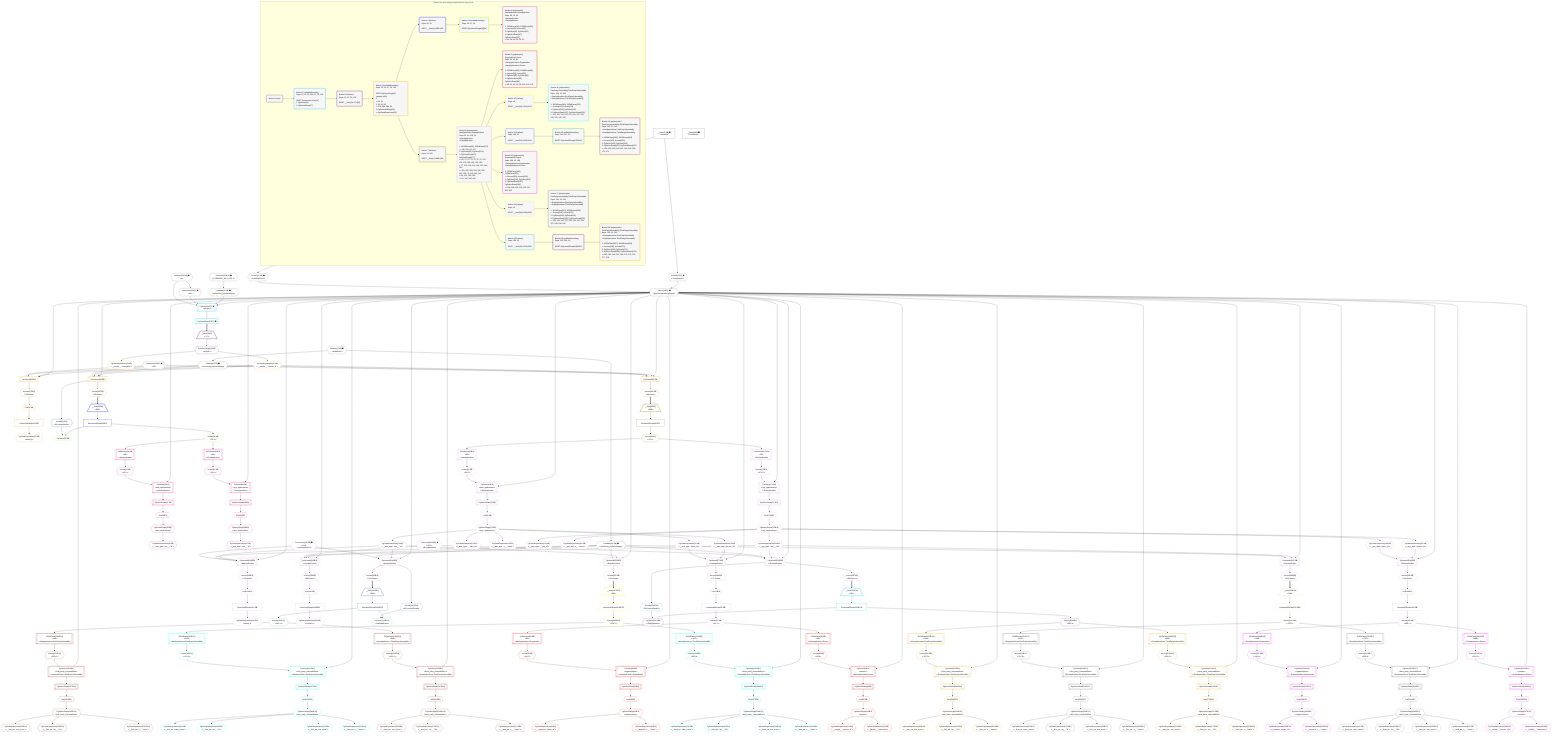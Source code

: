 %%{init: {'themeVariables': { 'fontSize': '12px'}}}%%
graph TD
    classDef path fill:#eee,stroke:#000,color:#000
    classDef plan fill:#fff,stroke-width:1px,color:#000
    classDef itemplan fill:#fff,stroke-width:2px,color:#000
    classDef unbatchedplan fill:#dff,stroke-width:1px,color:#000
    classDef sideeffectplan fill:#fcc,stroke-width:2px,color:#000
    classDef bucket fill:#f6f6f6,color:#000,stroke-width:2px,text-align:left


    %% plan dependencies
    Object13{{"Object[13∈0] ➊<br />ᐸ{pgSettings,withPgClient}ᐳ"}}:::plan
    Access11{{"Access[11∈0] ➊<br />ᐸ2.pgSettingsᐳ"}}:::plan
    Access12{{"Access[12∈0] ➊<br />ᐸ2.withPgClientᐳ"}}:::plan
    Access11 & Access12 --> Object13
    __Value2["__Value[2∈0] ➊<br />ᐸcontextᐳ"]:::plan
    __Value2 --> Access11
    __Value2 --> Access12
    Connection14{{"Connection[14∈0] ➊<br />ᐸ10ᐳ"}}:::plan
    Constant290{{"Constant[290∈0] ➊<br />ᐸ4ᐳ"}}:::plan
    Constant290 --> Connection14
    Lambda15{{"Lambda[15∈0] ➊<br />ᐸextractList_pgSelectApplyᐳ"}}:::plan
    Constant293{{"Constant[293∈0] ➊<br />ᐸ[ 'PRIMARY_KEY_ASC' ]ᐳ"}}:::plan
    Constant293 --> Lambda15
    Lambda27{{"Lambda[27∈0] ➊<br />ᐸextractList_pgSelectApplyᐳ"}}:::plan
    Constant7{{"Constant[7∈0] ➊<br />ᐸundefinedᐳ"}}:::plan
    Constant7 --> Lambda27
    Lambda105{{"Lambda[105∈0] ➊<br />ᐸextractList_pgSelectApplyᐳ"}}:::plan
    Constant7 --> Lambda105
    __Value4["__Value[4∈0] ➊<br />ᐸrootValueᐳ"]:::plan
    Connection26{{"Connection[26∈0] ➊<br />ᐸ22ᐳ"}}:::plan
    PgSelect16[["PgSelect[16∈1] ➊<br />ᐸpeopleᐳ"]]:::plan
    Object13 & Lambda15 & Connection14 & Constant290 --> PgSelect16
    PgSelectRows17[["PgSelectRows[17∈1] ➊"]]:::plan
    PgSelect16 --> PgSelectRows17
    __Item18[/"__Item[18∈2]<br />ᐸ17ᐳ"\]:::itemplan
    PgSelectRows17 ==> __Item18
    PgSelectSingle19{{"PgSelectSingle[19∈2]<br />ᐸpeopleᐳ"}}:::plan
    __Item18 --> PgSelectSingle19
    PgUnionAll28[["PgUnionAll[28∈3]"]]:::plan
    PgClassExpression20{{"PgClassExpression[20∈3]<br />ᐸ__people__.”person_id”ᐳ"}}:::plan
    Object13 & PgClassExpression20 & Lambda27 & Connection26 --> PgUnionAll28
    PgUnionAll33[["PgUnionAll[33∈3]"]]:::plan
    Object13 & PgClassExpression20 & Lambda27 & Connection26 --> PgUnionAll33
    PgUnionAll58[["PgUnionAll[58∈3]"]]:::plan
    Object13 & PgClassExpression20 & Lambda27 & Connection26 --> PgUnionAll58
    PgSelectSingle19 --> PgClassExpression20
    PgClassExpression21{{"PgClassExpression[21∈3]<br />ᐸ__people__.”username”ᐳ"}}:::plan
    PgSelectSingle19 --> PgClassExpression21
    First29{{"First[29∈3]"}}:::plan
    Access279{{"Access[279∈3]<br />ᐸ28.itemsᐳ"}}:::plan
    Access279 --> First29
    PgUnionAllSingle31["PgUnionAllSingle[31∈3]"]:::plan
    First29 --> PgUnionAllSingle31
    PgClassExpression32{{"PgClassExpression[32∈3]<br />ᐸcount(*)ᐳ"}}:::plan
    PgUnionAllSingle31 --> PgClassExpression32
    PgUnionAll28 --> Access279
    Access280{{"Access[280∈3]<br />ᐸ33.itemsᐳ"}}:::plan
    PgUnionAll33 --> Access280
    Access289{{"Access[289∈3]<br />ᐸ58.itemsᐳ"}}:::plan
    PgUnionAll58 --> Access289
    __Item35[/"__Item[35∈4]<br />ᐸ280ᐳ"\]:::itemplan
    Access280 ==> __Item35
    PgUnionAllSingle36["PgUnionAllSingle[36∈4]"]:::plan
    __Item35 --> PgUnionAllSingle36
    Access37{{"Access[37∈4]<br />ᐸ33.cursorDetailsᐳ"}}:::plan
    PgUnionAll33 --> Access37
    PgCursor38{{"PgCursor[38∈5]"}}:::plan
    PgUnionAllSingle36 & Access37 --> PgCursor38
    Access39{{"Access[39∈5]<br />ᐸ36.1ᐳ"}}:::plan
    PgUnionAllSingle36 --> Access39
    PgSelect42[["PgSelect[42∈6]<br />ᐸaws_applicationsᐳ<br />ᐳAwsApplication"]]:::plan
    Access41{{"Access[41∈6]<br />ᐸ40.0ᐳ"}}:::plan
    Object13 & Access41 --> PgSelect42
    PgSelect52[["PgSelect[52∈6]<br />ᐸgcp_applicationsᐳ<br />ᐳGcpApplication"]]:::plan
    Access51{{"Access[51∈6]<br />ᐸ50.0ᐳ"}}:::plan
    Object13 & Access51 --> PgSelect52
    JSONParse40[["JSONParse[40∈6]<br />ᐸ39ᐳ<br />ᐳAwsApplication"]]:::plan
    Access39 --> JSONParse40
    JSONParse40 --> Access41
    First46{{"First[46∈6]"}}:::plan
    PgSelectRows47[["PgSelectRows[47∈6]"]]:::plan
    PgSelectRows47 --> First46
    PgSelect42 --> PgSelectRows47
    PgSelectSingle48{{"PgSelectSingle[48∈6]<br />ᐸaws_applicationsᐳ"}}:::plan
    First46 --> PgSelectSingle48
    PgClassExpression49{{"PgClassExpression[49∈6]<br />ᐸ__aws_appl...ons__.”id”ᐳ"}}:::plan
    PgSelectSingle48 --> PgClassExpression49
    JSONParse50[["JSONParse[50∈6]<br />ᐸ39ᐳ<br />ᐳGcpApplication"]]:::plan
    Access39 --> JSONParse50
    JSONParse50 --> Access51
    First54{{"First[54∈6]"}}:::plan
    PgSelectRows55[["PgSelectRows[55∈6]"]]:::plan
    PgSelectRows55 --> First54
    PgSelect52 --> PgSelectRows55
    PgSelectSingle56{{"PgSelectSingle[56∈6]<br />ᐸgcp_applicationsᐳ"}}:::plan
    First54 --> PgSelectSingle56
    PgClassExpression57{{"PgClassExpression[57∈6]<br />ᐸ__gcp_appl...ons__.”id”ᐳ"}}:::plan
    PgSelectSingle56 --> PgClassExpression57
    __Item60[/"__Item[60∈7]<br />ᐸ289ᐳ"\]:::itemplan
    Access289 ==> __Item60
    PgUnionAllSingle61["PgUnionAllSingle[61∈7]"]:::plan
    __Item60 --> PgUnionAllSingle61
    Access62{{"Access[62∈7]<br />ᐸ61.1ᐳ"}}:::plan
    PgUnionAllSingle61 --> Access62
    PgUnionAll138[["PgUnionAll[138∈8]<br />ᐳAwsApplication"]]:::plan
    PgClassExpression73{{"PgClassExpression[73∈8]<br />ᐸ__aws_appl...ons__.”id”ᐳ"}}:::plan
    Connection136{{"Connection[136∈8] ➊<br />ᐸ134ᐳ<br />ᐳAwsApplication"}}:::plan
    Object13 & PgClassExpression73 & Lambda105 & Connection136 --> PgUnionAll138
    PgUnionAll143[["PgUnionAll[143∈8]<br />ᐳAwsApplication"]]:::plan
    Object13 & PgClassExpression73 & Lambda105 & Connection136 --> PgUnionAll143
    PgUnionAll245[["PgUnionAll[245∈8]<br />ᐳGcpApplication"]]:::plan
    PgClassExpression180{{"PgClassExpression[180∈8]<br />ᐸ__gcp_appl...ons__.”id”ᐳ"}}:::plan
    Connection243{{"Connection[243∈8] ➊<br />ᐸ241ᐳ<br />ᐳGcpApplication"}}:::plan
    Object13 & PgClassExpression180 & Lambda105 & Connection243 --> PgUnionAll245
    PgUnionAll250[["PgUnionAll[250∈8]<br />ᐳGcpApplication"]]:::plan
    Object13 & PgClassExpression180 & Lambda105 & Connection243 --> PgUnionAll250
    PgUnionAll77[["PgUnionAll[77∈8]<br />ᐳAwsApplication"]]:::plan
    PgClassExpression75{{"PgClassExpression[75∈8]<br />ᐸ__aws_appl...person_id”ᐳ"}}:::plan
    PgClassExpression76{{"PgClassExpression[76∈8]<br />ᐸ__aws_appl...zation_id”ᐳ"}}:::plan
    Object13 & PgClassExpression75 & PgClassExpression76 --> PgUnionAll77
    PgUnionAll103[["PgUnionAll[103∈8]<br />ᐳAwsApplication"]]:::plan
    Object13 & PgClassExpression73 & Lambda105 --> PgUnionAll103
    PgUnionAll184[["PgUnionAll[184∈8]<br />ᐳGcpApplication"]]:::plan
    PgClassExpression182{{"PgClassExpression[182∈8]<br />ᐸ__gcp_appl...person_id”ᐳ"}}:::plan
    PgClassExpression183{{"PgClassExpression[183∈8]<br />ᐸ__gcp_appl...zation_id”ᐳ"}}:::plan
    Object13 & PgClassExpression182 & PgClassExpression183 --> PgUnionAll184
    PgUnionAll210[["PgUnionAll[210∈8]<br />ᐳGcpApplication"]]:::plan
    Object13 & PgClassExpression180 & Lambda105 --> PgUnionAll210
    PgSelect65[["PgSelect[65∈8]<br />ᐸaws_applicationsᐳ<br />ᐳAwsApplication"]]:::plan
    Access64{{"Access[64∈8]<br />ᐸ63.0ᐳ"}}:::plan
    Object13 & Access64 --> PgSelect65
    PgSelect174[["PgSelect[174∈8]<br />ᐸgcp_applicationsᐳ<br />ᐳGcpApplication"]]:::plan
    Access173{{"Access[173∈8]<br />ᐸ172.0ᐳ"}}:::plan
    Object13 & Access173 --> PgSelect174
    JSONParse63[["JSONParse[63∈8]<br />ᐸ62ᐳ<br />ᐳAwsApplication"]]:::plan
    Access62 --> JSONParse63
    JSONParse63 --> Access64
    First69{{"First[69∈8]"}}:::plan
    PgSelectRows70[["PgSelectRows[70∈8]"]]:::plan
    PgSelectRows70 --> First69
    PgSelect65 --> PgSelectRows70
    PgSelectSingle71{{"PgSelectSingle[71∈8]<br />ᐸaws_applicationsᐳ"}}:::plan
    First69 --> PgSelectSingle71
    PgClassExpression72{{"PgClassExpression[72∈8]<br />ᐸ__aws_appl..._.”aws_id”ᐳ"}}:::plan
    PgSelectSingle71 --> PgClassExpression72
    PgSelectSingle71 --> PgClassExpression73
    PgClassExpression74{{"PgClassExpression[74∈8]<br />ᐸ__aws_appl...s__.”name”ᐳ"}}:::plan
    PgSelectSingle71 --> PgClassExpression74
    PgSelectSingle71 --> PgClassExpression75
    PgSelectSingle71 --> PgClassExpression76
    First79{{"First[79∈8]"}}:::plan
    Access284{{"Access[284∈8]<br />ᐸ77.itemsᐳ"}}:::plan
    Access284 --> First79
    PgUnionAllSingle81["PgUnionAllSingle[81∈8]"]:::plan
    First79 --> PgUnionAllSingle81
    Access82{{"Access[82∈8]<br />ᐸ81.1ᐳ"}}:::plan
    PgUnionAllSingle81 --> Access82
    First139{{"First[139∈8]"}}:::plan
    Access282{{"Access[282∈8]<br />ᐸ138.itemsᐳ"}}:::plan
    Access282 --> First139
    PgUnionAllSingle141["PgUnionAllSingle[141∈8]"]:::plan
    First139 --> PgUnionAllSingle141
    PgClassExpression142{{"PgClassExpression[142∈8]<br />ᐸcount(*)ᐳ"}}:::plan
    PgUnionAllSingle141 --> PgClassExpression142
    JSONParse172[["JSONParse[172∈8]<br />ᐸ62ᐳ<br />ᐳGcpApplication"]]:::plan
    Access62 --> JSONParse172
    JSONParse172 --> Access173
    First176{{"First[176∈8]"}}:::plan
    PgSelectRows177[["PgSelectRows[177∈8]"]]:::plan
    PgSelectRows177 --> First176
    PgSelect174 --> PgSelectRows177
    PgSelectSingle178{{"PgSelectSingle[178∈8]<br />ᐸgcp_applicationsᐳ"}}:::plan
    First176 --> PgSelectSingle178
    PgClassExpression179{{"PgClassExpression[179∈8]<br />ᐸ__gcp_appl..._.”gcp_id”ᐳ"}}:::plan
    PgSelectSingle178 --> PgClassExpression179
    PgSelectSingle178 --> PgClassExpression180
    PgClassExpression181{{"PgClassExpression[181∈8]<br />ᐸ__gcp_appl...s__.”name”ᐳ"}}:::plan
    PgSelectSingle178 --> PgClassExpression181
    PgSelectSingle178 --> PgClassExpression182
    PgSelectSingle178 --> PgClassExpression183
    First186{{"First[186∈8]"}}:::plan
    Access288{{"Access[288∈8]<br />ᐸ184.itemsᐳ"}}:::plan
    Access288 --> First186
    PgUnionAllSingle188["PgUnionAllSingle[188∈8]"]:::plan
    First186 --> PgUnionAllSingle188
    Access189{{"Access[189∈8]<br />ᐸ188.1ᐳ"}}:::plan
    PgUnionAllSingle188 --> Access189
    First246{{"First[246∈8]"}}:::plan
    Access286{{"Access[286∈8]<br />ᐸ245.itemsᐳ"}}:::plan
    Access286 --> First246
    PgUnionAllSingle248["PgUnionAllSingle[248∈8]"]:::plan
    First246 --> PgUnionAllSingle248
    PgClassExpression249{{"PgClassExpression[249∈8]<br />ᐸcount(*)ᐳ"}}:::plan
    PgUnionAllSingle248 --> PgClassExpression249
    Access281{{"Access[281∈8]<br />ᐸ103.itemsᐳ"}}:::plan
    PgUnionAll103 --> Access281
    PgUnionAll138 --> Access282
    Access283{{"Access[283∈8]<br />ᐸ143.itemsᐳ"}}:::plan
    PgUnionAll143 --> Access283
    PgUnionAll77 --> Access284
    Access285{{"Access[285∈8]<br />ᐸ210.itemsᐳ"}}:::plan
    PgUnionAll210 --> Access285
    PgUnionAll245 --> Access286
    Access287{{"Access[287∈8]<br />ᐸ250.itemsᐳ"}}:::plan
    PgUnionAll250 --> Access287
    PgUnionAll184 --> Access288
    PgSelect85[["PgSelect[85∈9]<br />ᐸorganizationsᐳ<br />ᐳAwsApplicationᐳOrganization"]]:::plan
    Access84{{"Access[84∈9]<br />ᐸ83.0ᐳ"}}:::plan
    Object13 & Access84 --> PgSelect85
    PgSelect96[["PgSelect[96∈9]<br />ᐸpeopleᐳ<br />ᐳAwsApplicationᐳPerson"]]:::plan
    Access95{{"Access[95∈9]<br />ᐸ94.0ᐳ"}}:::plan
    Object13 & Access95 --> PgSelect96
    JSONParse83[["JSONParse[83∈9]<br />ᐸ82ᐳ<br />ᐳAwsApplicationᐳOrganization"]]:::plan
    Access82 --> JSONParse83
    JSONParse83 --> Access84
    First89{{"First[89∈9]"}}:::plan
    PgSelectRows90[["PgSelectRows[90∈9]"]]:::plan
    PgSelectRows90 --> First89
    PgSelect85 --> PgSelectRows90
    PgSelectSingle91{{"PgSelectSingle[91∈9]<br />ᐸorganizationsᐳ"}}:::plan
    First89 --> PgSelectSingle91
    PgClassExpression92{{"PgClassExpression[92∈9]<br />ᐸ__organiza...zation_id”ᐳ"}}:::plan
    PgSelectSingle91 --> PgClassExpression92
    PgClassExpression93{{"PgClassExpression[93∈9]<br />ᐸ__organiza...s__.”name”ᐳ"}}:::plan
    PgSelectSingle91 --> PgClassExpression93
    JSONParse94[["JSONParse[94∈9]<br />ᐸ82ᐳ<br />ᐳAwsApplicationᐳPerson"]]:::plan
    Access82 --> JSONParse94
    JSONParse94 --> Access95
    First98{{"First[98∈9]"}}:::plan
    PgSelectRows99[["PgSelectRows[99∈9]"]]:::plan
    PgSelectRows99 --> First98
    PgSelect96 --> PgSelectRows99
    PgSelectSingle100{{"PgSelectSingle[100∈9]<br />ᐸpeopleᐳ"}}:::plan
    First98 --> PgSelectSingle100
    PgClassExpression101{{"PgClassExpression[101∈9]<br />ᐸ__people__.”person_id”ᐳ"}}:::plan
    PgSelectSingle100 --> PgClassExpression101
    PgClassExpression102{{"PgClassExpression[102∈9]<br />ᐸ__people__.”username”ᐳ"}}:::plan
    PgSelectSingle100 --> PgClassExpression102
    __Item107[/"__Item[107∈10]<br />ᐸ281ᐳ"\]:::itemplan
    Access281 ==> __Item107
    PgUnionAllSingle108["PgUnionAllSingle[108∈10]"]:::plan
    __Item107 --> PgUnionAllSingle108
    Access109{{"Access[109∈10]<br />ᐸ108.1ᐳ"}}:::plan
    PgUnionAllSingle108 --> Access109
    PgSelect112[["PgSelect[112∈11]<br />ᐸfirst_party_vulnerabilitiesᐳ<br />ᐳAwsApplicationᐳFirstPartyVulnerability"]]:::plan
    Access111{{"Access[111∈11]<br />ᐸ110.0ᐳ"}}:::plan
    Object13 & Access111 --> PgSelect112
    PgSelect125[["PgSelect[125∈11]<br />ᐸthird_party_vulnerabilitiesᐳ<br />ᐳAwsApplicationᐳThirdPartyVulnerability"]]:::plan
    Access124{{"Access[124∈11]<br />ᐸ123.0ᐳ"}}:::plan
    Object13 & Access124 --> PgSelect125
    JSONParse110[["JSONParse[110∈11]<br />ᐸ109ᐳ<br />ᐳAwsApplicationᐳFirstPartyVulnerability"]]:::plan
    Access109 --> JSONParse110
    JSONParse110 --> Access111
    First116{{"First[116∈11]"}}:::plan
    PgSelectRows117[["PgSelectRows[117∈11]"]]:::plan
    PgSelectRows117 --> First116
    PgSelect112 --> PgSelectRows117
    PgSelectSingle118{{"PgSelectSingle[118∈11]<br />ᐸfirst_party_vulnerabilitiesᐳ"}}:::plan
    First116 --> PgSelectSingle118
    PgClassExpression119{{"PgClassExpression[119∈11]<br />ᐸ__first_pa...team_name”ᐳ"}}:::plan
    PgSelectSingle118 --> PgClassExpression119
    PgClassExpression120{{"PgClassExpression[120∈11]<br />ᐸ__first_pa...ies__.”id”ᐳ"}}:::plan
    PgSelectSingle118 --> PgClassExpression120
    PgClassExpression121{{"PgClassExpression[121∈11]<br />ᐸ__first_pa...vss_score”ᐳ"}}:::plan
    PgSelectSingle118 --> PgClassExpression121
    PgClassExpression122{{"PgClassExpression[122∈11]<br />ᐸ__first_pa...s__.”name”ᐳ"}}:::plan
    PgSelectSingle118 --> PgClassExpression122
    JSONParse123[["JSONParse[123∈11]<br />ᐸ109ᐳ<br />ᐳAwsApplicationᐳThirdPartyVulnerability"]]:::plan
    Access109 --> JSONParse123
    JSONParse123 --> Access124
    First127{{"First[127∈11]"}}:::plan
    PgSelectRows128[["PgSelectRows[128∈11]"]]:::plan
    PgSelectRows128 --> First127
    PgSelect125 --> PgSelectRows128
    PgSelectSingle129{{"PgSelectSingle[129∈11]<br />ᐸthird_party_vulnerabilitiesᐳ"}}:::plan
    First127 --> PgSelectSingle129
    PgClassExpression130{{"PgClassExpression[130∈11]<br />ᐸ__third_pa...ndor_name”ᐳ"}}:::plan
    PgSelectSingle129 --> PgClassExpression130
    PgClassExpression131{{"PgClassExpression[131∈11]<br />ᐸ__third_pa...ies__.”id”ᐳ"}}:::plan
    PgSelectSingle129 --> PgClassExpression131
    PgClassExpression132{{"PgClassExpression[132∈11]<br />ᐸ__third_pa...vss_score”ᐳ"}}:::plan
    PgSelectSingle129 --> PgClassExpression132
    PgClassExpression133{{"PgClassExpression[133∈11]<br />ᐸ__third_pa...s__.”name”ᐳ"}}:::plan
    PgSelectSingle129 --> PgClassExpression133
    __Item145[/"__Item[145∈12]<br />ᐸ283ᐳ"\]:::itemplan
    Access283 ==> __Item145
    PgUnionAllSingle146["PgUnionAllSingle[146∈12]"]:::plan
    __Item145 --> PgUnionAllSingle146
    Access147{{"Access[147∈12]<br />ᐸ143.cursorDetailsᐳ"}}:::plan
    PgUnionAll143 --> Access147
    PgCursor148{{"PgCursor[148∈13]<br />ᐳAwsApplication"}}:::plan
    PgUnionAllSingle146 & Access147 --> PgCursor148
    Access149{{"Access[149∈13]<br />ᐸ146.1ᐳ"}}:::plan
    PgUnionAllSingle146 --> Access149
    PgSelect152[["PgSelect[152∈14]<br />ᐸfirst_party_vulnerabilitiesᐳ<br />ᐳAwsApplicationᐳFirstPartyVulnerability"]]:::plan
    Access151{{"Access[151∈14]<br />ᐸ150.0ᐳ"}}:::plan
    Object13 & Access151 --> PgSelect152
    PgSelect164[["PgSelect[164∈14]<br />ᐸthird_party_vulnerabilitiesᐳ<br />ᐳAwsApplicationᐳThirdPartyVulnerability"]]:::plan
    Access163{{"Access[163∈14]<br />ᐸ162.0ᐳ"}}:::plan
    Object13 & Access163 --> PgSelect164
    JSONParse150[["JSONParse[150∈14]<br />ᐸ149ᐳ<br />ᐳAwsApplicationᐳFirstPartyVulnerability"]]:::plan
    Access149 --> JSONParse150
    JSONParse150 --> Access151
    First156{{"First[156∈14]"}}:::plan
    PgSelectRows157[["PgSelectRows[157∈14]"]]:::plan
    PgSelectRows157 --> First156
    PgSelect152 --> PgSelectRows157
    PgSelectSingle158{{"PgSelectSingle[158∈14]<br />ᐸfirst_party_vulnerabilitiesᐳ"}}:::plan
    First156 --> PgSelectSingle158
    PgClassExpression159{{"PgClassExpression[159∈14]<br />ᐸ__first_pa...vss_score”ᐳ"}}:::plan
    PgSelectSingle158 --> PgClassExpression159
    PgClassExpression160{{"PgClassExpression[160∈14]<br />ᐸ__first_pa...ies__.”id”ᐳ"}}:::plan
    PgSelectSingle158 --> PgClassExpression160
    PgClassExpression161{{"PgClassExpression[161∈14]<br />ᐸ__first_pa...s__.”name”ᐳ"}}:::plan
    PgSelectSingle158 --> PgClassExpression161
    JSONParse162[["JSONParse[162∈14]<br />ᐸ149ᐳ<br />ᐳAwsApplicationᐳThirdPartyVulnerability"]]:::plan
    Access149 --> JSONParse162
    JSONParse162 --> Access163
    First166{{"First[166∈14]"}}:::plan
    PgSelectRows167[["PgSelectRows[167∈14]"]]:::plan
    PgSelectRows167 --> First166
    PgSelect164 --> PgSelectRows167
    PgSelectSingle168{{"PgSelectSingle[168∈14]<br />ᐸthird_party_vulnerabilitiesᐳ"}}:::plan
    First166 --> PgSelectSingle168
    PgClassExpression169{{"PgClassExpression[169∈14]<br />ᐸ__third_pa...vss_score”ᐳ"}}:::plan
    PgSelectSingle168 --> PgClassExpression169
    PgClassExpression170{{"PgClassExpression[170∈14]<br />ᐸ__third_pa...ies__.”id”ᐳ"}}:::plan
    PgSelectSingle168 --> PgClassExpression170
    PgClassExpression171{{"PgClassExpression[171∈14]<br />ᐸ__third_pa...s__.”name”ᐳ"}}:::plan
    PgSelectSingle168 --> PgClassExpression171
    PgSelect192[["PgSelect[192∈15]<br />ᐸorganizationsᐳ<br />ᐳGcpApplicationᐳOrganization"]]:::plan
    Access191{{"Access[191∈15]<br />ᐸ190.0ᐳ"}}:::plan
    Object13 & Access191 --> PgSelect192
    PgSelect203[["PgSelect[203∈15]<br />ᐸpeopleᐳ<br />ᐳGcpApplicationᐳPerson"]]:::plan
    Access202{{"Access[202∈15]<br />ᐸ201.0ᐳ"}}:::plan
    Object13 & Access202 --> PgSelect203
    JSONParse190[["JSONParse[190∈15]<br />ᐸ189ᐳ<br />ᐳGcpApplicationᐳOrganization"]]:::plan
    Access189 --> JSONParse190
    JSONParse190 --> Access191
    First196{{"First[196∈15]"}}:::plan
    PgSelectRows197[["PgSelectRows[197∈15]"]]:::plan
    PgSelectRows197 --> First196
    PgSelect192 --> PgSelectRows197
    PgSelectSingle198{{"PgSelectSingle[198∈15]<br />ᐸorganizationsᐳ"}}:::plan
    First196 --> PgSelectSingle198
    PgClassExpression199{{"PgClassExpression[199∈15]<br />ᐸ__organiza...zation_id”ᐳ"}}:::plan
    PgSelectSingle198 --> PgClassExpression199
    PgClassExpression200{{"PgClassExpression[200∈15]<br />ᐸ__organiza...s__.”name”ᐳ"}}:::plan
    PgSelectSingle198 --> PgClassExpression200
    JSONParse201[["JSONParse[201∈15]<br />ᐸ189ᐳ<br />ᐳGcpApplicationᐳPerson"]]:::plan
    Access189 --> JSONParse201
    JSONParse201 --> Access202
    First205{{"First[205∈15]"}}:::plan
    PgSelectRows206[["PgSelectRows[206∈15]"]]:::plan
    PgSelectRows206 --> First205
    PgSelect203 --> PgSelectRows206
    PgSelectSingle207{{"PgSelectSingle[207∈15]<br />ᐸpeopleᐳ"}}:::plan
    First205 --> PgSelectSingle207
    PgClassExpression208{{"PgClassExpression[208∈15]<br />ᐸ__people__.”person_id”ᐳ"}}:::plan
    PgSelectSingle207 --> PgClassExpression208
    PgClassExpression209{{"PgClassExpression[209∈15]<br />ᐸ__people__.”username”ᐳ"}}:::plan
    PgSelectSingle207 --> PgClassExpression209
    __Item214[/"__Item[214∈16]<br />ᐸ285ᐳ"\]:::itemplan
    Access285 ==> __Item214
    PgUnionAllSingle215["PgUnionAllSingle[215∈16]"]:::plan
    __Item214 --> PgUnionAllSingle215
    Access216{{"Access[216∈16]<br />ᐸ215.1ᐳ"}}:::plan
    PgUnionAllSingle215 --> Access216
    PgSelect219[["PgSelect[219∈17]<br />ᐸfirst_party_vulnerabilitiesᐳ<br />ᐳGcpApplicationᐳFirstPartyVulnerability"]]:::plan
    Access218{{"Access[218∈17]<br />ᐸ217.0ᐳ"}}:::plan
    Object13 & Access218 --> PgSelect219
    PgSelect232[["PgSelect[232∈17]<br />ᐸthird_party_vulnerabilitiesᐳ<br />ᐳGcpApplicationᐳThirdPartyVulnerability"]]:::plan
    Access231{{"Access[231∈17]<br />ᐸ230.0ᐳ"}}:::plan
    Object13 & Access231 --> PgSelect232
    JSONParse217[["JSONParse[217∈17]<br />ᐸ216ᐳ<br />ᐳGcpApplicationᐳFirstPartyVulnerability"]]:::plan
    Access216 --> JSONParse217
    JSONParse217 --> Access218
    First223{{"First[223∈17]"}}:::plan
    PgSelectRows224[["PgSelectRows[224∈17]"]]:::plan
    PgSelectRows224 --> First223
    PgSelect219 --> PgSelectRows224
    PgSelectSingle225{{"PgSelectSingle[225∈17]<br />ᐸfirst_party_vulnerabilitiesᐳ"}}:::plan
    First223 --> PgSelectSingle225
    PgClassExpression226{{"PgClassExpression[226∈17]<br />ᐸ__first_pa...team_name”ᐳ"}}:::plan
    PgSelectSingle225 --> PgClassExpression226
    PgClassExpression227{{"PgClassExpression[227∈17]<br />ᐸ__first_pa...ies__.”id”ᐳ"}}:::plan
    PgSelectSingle225 --> PgClassExpression227
    PgClassExpression228{{"PgClassExpression[228∈17]<br />ᐸ__first_pa...vss_score”ᐳ"}}:::plan
    PgSelectSingle225 --> PgClassExpression228
    PgClassExpression229{{"PgClassExpression[229∈17]<br />ᐸ__first_pa...s__.”name”ᐳ"}}:::plan
    PgSelectSingle225 --> PgClassExpression229
    JSONParse230[["JSONParse[230∈17]<br />ᐸ216ᐳ<br />ᐳGcpApplicationᐳThirdPartyVulnerability"]]:::plan
    Access216 --> JSONParse230
    JSONParse230 --> Access231
    First234{{"First[234∈17]"}}:::plan
    PgSelectRows235[["PgSelectRows[235∈17]"]]:::plan
    PgSelectRows235 --> First234
    PgSelect232 --> PgSelectRows235
    PgSelectSingle236{{"PgSelectSingle[236∈17]<br />ᐸthird_party_vulnerabilitiesᐳ"}}:::plan
    First234 --> PgSelectSingle236
    PgClassExpression237{{"PgClassExpression[237∈17]<br />ᐸ__third_pa...ndor_name”ᐳ"}}:::plan
    PgSelectSingle236 --> PgClassExpression237
    PgClassExpression238{{"PgClassExpression[238∈17]<br />ᐸ__third_pa...ies__.”id”ᐳ"}}:::plan
    PgSelectSingle236 --> PgClassExpression238
    PgClassExpression239{{"PgClassExpression[239∈17]<br />ᐸ__third_pa...vss_score”ᐳ"}}:::plan
    PgSelectSingle236 --> PgClassExpression239
    PgClassExpression240{{"PgClassExpression[240∈17]<br />ᐸ__third_pa...s__.”name”ᐳ"}}:::plan
    PgSelectSingle236 --> PgClassExpression240
    __Item252[/"__Item[252∈18]<br />ᐸ287ᐳ"\]:::itemplan
    Access287 ==> __Item252
    PgUnionAllSingle253["PgUnionAllSingle[253∈18]"]:::plan
    __Item252 --> PgUnionAllSingle253
    Access254{{"Access[254∈18]<br />ᐸ250.cursorDetailsᐳ"}}:::plan
    PgUnionAll250 --> Access254
    PgCursor255{{"PgCursor[255∈19]<br />ᐳGcpApplication"}}:::plan
    PgUnionAllSingle253 & Access254 --> PgCursor255
    Access256{{"Access[256∈19]<br />ᐸ253.1ᐳ"}}:::plan
    PgUnionAllSingle253 --> Access256
    PgSelect259[["PgSelect[259∈20]<br />ᐸfirst_party_vulnerabilitiesᐳ<br />ᐳGcpApplicationᐳFirstPartyVulnerability"]]:::plan
    Access258{{"Access[258∈20]<br />ᐸ257.0ᐳ"}}:::plan
    Object13 & Access258 --> PgSelect259
    PgSelect271[["PgSelect[271∈20]<br />ᐸthird_party_vulnerabilitiesᐳ<br />ᐳGcpApplicationᐳThirdPartyVulnerability"]]:::plan
    Access270{{"Access[270∈20]<br />ᐸ269.0ᐳ"}}:::plan
    Object13 & Access270 --> PgSelect271
    JSONParse257[["JSONParse[257∈20]<br />ᐸ256ᐳ<br />ᐳGcpApplicationᐳFirstPartyVulnerability"]]:::plan
    Access256 --> JSONParse257
    JSONParse257 --> Access258
    First263{{"First[263∈20]"}}:::plan
    PgSelectRows264[["PgSelectRows[264∈20]"]]:::plan
    PgSelectRows264 --> First263
    PgSelect259 --> PgSelectRows264
    PgSelectSingle265{{"PgSelectSingle[265∈20]<br />ᐸfirst_party_vulnerabilitiesᐳ"}}:::plan
    First263 --> PgSelectSingle265
    PgClassExpression266{{"PgClassExpression[266∈20]<br />ᐸ__first_pa...vss_score”ᐳ"}}:::plan
    PgSelectSingle265 --> PgClassExpression266
    PgClassExpression267{{"PgClassExpression[267∈20]<br />ᐸ__first_pa...ies__.”id”ᐳ"}}:::plan
    PgSelectSingle265 --> PgClassExpression267
    PgClassExpression268{{"PgClassExpression[268∈20]<br />ᐸ__first_pa...s__.”name”ᐳ"}}:::plan
    PgSelectSingle265 --> PgClassExpression268
    JSONParse269[["JSONParse[269∈20]<br />ᐸ256ᐳ<br />ᐳGcpApplicationᐳThirdPartyVulnerability"]]:::plan
    Access256 --> JSONParse269
    JSONParse269 --> Access270
    First273{{"First[273∈20]"}}:::plan
    PgSelectRows274[["PgSelectRows[274∈20]"]]:::plan
    PgSelectRows274 --> First273
    PgSelect271 --> PgSelectRows274
    PgSelectSingle275{{"PgSelectSingle[275∈20]<br />ᐸthird_party_vulnerabilitiesᐳ"}}:::plan
    First273 --> PgSelectSingle275
    PgClassExpression276{{"PgClassExpression[276∈20]<br />ᐸ__third_pa...vss_score”ᐳ"}}:::plan
    PgSelectSingle275 --> PgClassExpression276
    PgClassExpression277{{"PgClassExpression[277∈20]<br />ᐸ__third_pa...ies__.”id”ᐳ"}}:::plan
    PgSelectSingle275 --> PgClassExpression277
    PgClassExpression278{{"PgClassExpression[278∈20]<br />ᐸ__third_pa...s__.”name”ᐳ"}}:::plan
    PgSelectSingle275 --> PgClassExpression278

    %% define steps

    subgraph "Buckets for queries/polymorphic/person-app-vulns"
    Bucket0("Bucket 0 (root)"):::bucket
    classDef bucket0 stroke:#696969
    class Bucket0,__Value2,__Value4,Constant7,Access11,Access12,Object13,Connection14,Lambda15,Connection26,Lambda27,Lambda105,Constant290,Constant293 bucket0
    Bucket1("Bucket 1 (nullableBoundary)<br />Deps: 13, 15, 14, 290, 27, 26, 105<br /><br />ROOT Connectionᐸ10ᐳ[14]<br />1: PgSelect[16]<br />2: PgSelectRows[17]"):::bucket
    classDef bucket1 stroke:#00bfff
    class Bucket1,PgSelect16,PgSelectRows17 bucket1
    Bucket2("Bucket 2 (listItem)<br />Deps: 13, 27, 26, 105<br /><br />ROOT __Item{2}ᐸ17ᐳ[18]"):::bucket
    classDef bucket2 stroke:#7f007f
    class Bucket2,__Item18,PgSelectSingle19 bucket2
    Bucket3("Bucket 3 (nullableBoundary)<br />Deps: 19, 13, 27, 26, 105<br /><br />ROOT PgSelectSingle{2}ᐸpeopleᐳ[19]<br />1: <br />ᐳ: 20, 21<br />2: 28, 33, 58<br />ᐳ: 279, 280, 289, 29<br />3: PgUnionAllSingle[31]<br />ᐳ: PgClassExpression[32]"):::bucket
    classDef bucket3 stroke:#ffa500
    class Bucket3,PgClassExpression20,PgClassExpression21,PgUnionAll28,First29,PgUnionAllSingle31,PgClassExpression32,PgUnionAll33,PgUnionAll58,Access279,Access280,Access289 bucket3
    Bucket4("Bucket 4 (listItem)<br />Deps: 33, 13<br /><br />ROOT __Item{4}ᐸ280ᐳ[35]"):::bucket
    classDef bucket4 stroke:#0000ff
    class Bucket4,__Item35,PgUnionAllSingle36,Access37 bucket4
    Bucket5("Bucket 5 (nullableBoundary)<br />Deps: 36, 37, 13<br /><br />ROOT PgUnionAllSingle{4}[36]"):::bucket
    classDef bucket5 stroke:#7fff00
    class Bucket5,PgCursor38,Access39 bucket5
    Bucket6("Bucket 6 (polymorphic)<br />AwsApplication,GcpApplication<br />Deps: 39, 13, 36<br />ᐳAwsApplication<br />ᐳGcpApplication<br /><br />1: JSONParse[40], JSONParse[50]<br />ᐳ: Access[41], Access[51]<br />2: PgSelect[42], PgSelect[52]<br />3: PgSelectRows[47], PgSelectRows[55]<br />ᐳ: 46, 48, 49, 54, 56, 57"):::bucket
    classDef bucket6 stroke:#ff1493
    class Bucket6,JSONParse40,Access41,PgSelect42,First46,PgSelectRows47,PgSelectSingle48,PgClassExpression49,JSONParse50,Access51,PgSelect52,First54,PgSelectRows55,PgSelectSingle56,PgClassExpression57 bucket6
    Bucket7("Bucket 7 (listItem)<br />Deps: 13, 105<br /><br />ROOT __Item{7}ᐸ289ᐳ[60]"):::bucket
    classDef bucket7 stroke:#808000
    class Bucket7,__Item60,PgUnionAllSingle61,Access62 bucket7
    Bucket8("Bucket 8 (polymorphic)<br />AwsApplication,GcpApplication<br />Deps: 62, 13, 105, 61<br />ᐳAwsApplication<br />ᐳGcpApplication<br /><br />1: JSONParse[63], JSONParse[172]<br />ᐳ: 136, 243, 64, 173<br />2: PgSelect[65], PgSelect[174]<br />3: PgSelectRows[70], PgSelectRows[177]<br />ᐳ: 69, 71, 72, 73, 74, 75, 76, 176, 178, 179, 180, 181, 182, 183<br />4: 77, 103, 138, 143, 184, 210, 245, 250<br />ᐳ: 281, 282, 283, 284, 285, 286, 287, 288, 79, 139, 186, 246<br />5: 81, 141, 188, 248<br />ᐳ: 82, 142, 189, 249"):::bucket
    classDef bucket8 stroke:#dda0dd
    class Bucket8,JSONParse63,Access64,PgSelect65,First69,PgSelectRows70,PgSelectSingle71,PgClassExpression72,PgClassExpression73,PgClassExpression74,PgClassExpression75,PgClassExpression76,PgUnionAll77,First79,PgUnionAllSingle81,Access82,PgUnionAll103,Connection136,PgUnionAll138,First139,PgUnionAllSingle141,PgClassExpression142,PgUnionAll143,JSONParse172,Access173,PgSelect174,First176,PgSelectRows177,PgSelectSingle178,PgClassExpression179,PgClassExpression180,PgClassExpression181,PgClassExpression182,PgClassExpression183,PgUnionAll184,First186,PgUnionAllSingle188,Access189,PgUnionAll210,Connection243,PgUnionAll245,First246,PgUnionAllSingle248,PgClassExpression249,PgUnionAll250,Access281,Access282,Access283,Access284,Access285,Access286,Access287,Access288 bucket8
    Bucket9("Bucket 9 (polymorphic)<br />Organization,Person<br />Deps: 82, 13, 81<br />ᐳAwsApplicationᐳOrganization<br />ᐳAwsApplicationᐳPerson<br /><br />1: JSONParse[83], JSONParse[94]<br />ᐳ: Access[84], Access[95]<br />2: PgSelect[85], PgSelect[96]<br />3: PgSelectRows[90], PgSelectRows[99]<br />ᐳ: 89, 91, 92, 93, 98, 100, 101, 102"):::bucket
    classDef bucket9 stroke:#ff0000
    class Bucket9,JSONParse83,Access84,PgSelect85,First89,PgSelectRows90,PgSelectSingle91,PgClassExpression92,PgClassExpression93,JSONParse94,Access95,PgSelect96,First98,PgSelectRows99,PgSelectSingle100,PgClassExpression101,PgClassExpression102 bucket9
    Bucket10("Bucket 10 (listItem)<br />Deps: 13<br /><br />ROOT __Item{10}ᐸ281ᐳ[107]"):::bucket
    classDef bucket10 stroke:#ffff00
    class Bucket10,__Item107,PgUnionAllSingle108,Access109 bucket10
    Bucket11("Bucket 11 (polymorphic)<br />FirstPartyVulnerability,ThirdPartyVulnerability<br />Deps: 109, 13, 108<br />ᐳAwsApplicationᐳFirstPartyVulnerability<br />ᐳAwsApplicationᐳThirdPartyVulnerability<br /><br />1: JSONParse[110], JSONParse[123]<br />ᐳ: Access[111], Access[124]<br />2: PgSelect[112], PgSelect[125]<br />3: PgSelectRows[117], PgSelectRows[128]<br />ᐳ: 116, 118, 119, 120, 121, 122, 127, 129, 130, 131, 132, 133"):::bucket
    classDef bucket11 stroke:#00ffff
    class Bucket11,JSONParse110,Access111,PgSelect112,First116,PgSelectRows117,PgSelectSingle118,PgClassExpression119,PgClassExpression120,PgClassExpression121,PgClassExpression122,JSONParse123,Access124,PgSelect125,First127,PgSelectRows128,PgSelectSingle129,PgClassExpression130,PgClassExpression131,PgClassExpression132,PgClassExpression133 bucket11
    Bucket12("Bucket 12 (listItem)<br />Deps: 143, 13<br /><br />ROOT __Item{12}ᐸ283ᐳ[145]"):::bucket
    classDef bucket12 stroke:#4169e1
    class Bucket12,__Item145,PgUnionAllSingle146,Access147 bucket12
    Bucket13("Bucket 13 (nullableBoundary)<br />Deps: 146, 147, 13<br /><br />ROOT PgUnionAllSingle{12}[146]"):::bucket
    classDef bucket13 stroke:#3cb371
    class Bucket13,PgCursor148,Access149 bucket13
    Bucket14("Bucket 14 (polymorphic)<br />FirstPartyVulnerability,ThirdPartyVulnerability<br />Deps: 149, 13, 146<br />ᐳAwsApplicationᐳFirstPartyVulnerability<br />ᐳAwsApplicationᐳThirdPartyVulnerability<br /><br />1: JSONParse[150], JSONParse[162]<br />ᐳ: Access[151], Access[163]<br />2: PgSelect[152], PgSelect[164]<br />3: PgSelectRows[157], PgSelectRows[167]<br />ᐳ: 156, 158, 159, 160, 161, 166, 168, 169, 170, 171"):::bucket
    classDef bucket14 stroke:#a52a2a
    class Bucket14,JSONParse150,Access151,PgSelect152,First156,PgSelectRows157,PgSelectSingle158,PgClassExpression159,PgClassExpression160,PgClassExpression161,JSONParse162,Access163,PgSelect164,First166,PgSelectRows167,PgSelectSingle168,PgClassExpression169,PgClassExpression170,PgClassExpression171 bucket14
    Bucket15("Bucket 15 (polymorphic)<br />Organization,Person<br />Deps: 189, 13, 188<br />ᐳGcpApplicationᐳOrganization<br />ᐳGcpApplicationᐳPerson<br /><br />1: JSONParse[190], JSONParse[201]<br />ᐳ: Access[191], Access[202]<br />2: PgSelect[192], PgSelect[203]<br />3: PgSelectRows[197], PgSelectRows[206]<br />ᐳ: 196, 198, 199, 200, 205, 207, 208, 209"):::bucket
    classDef bucket15 stroke:#ff00ff
    class Bucket15,JSONParse190,Access191,PgSelect192,First196,PgSelectRows197,PgSelectSingle198,PgClassExpression199,PgClassExpression200,JSONParse201,Access202,PgSelect203,First205,PgSelectRows206,PgSelectSingle207,PgClassExpression208,PgClassExpression209 bucket15
    Bucket16("Bucket 16 (listItem)<br />Deps: 13<br /><br />ROOT __Item{16}ᐸ285ᐳ[214]"):::bucket
    classDef bucket16 stroke:#f5deb3
    class Bucket16,__Item214,PgUnionAllSingle215,Access216 bucket16
    Bucket17("Bucket 17 (polymorphic)<br />FirstPartyVulnerability,ThirdPartyVulnerability<br />Deps: 216, 13, 215<br />ᐳGcpApplicationᐳFirstPartyVulnerability<br />ᐳGcpApplicationᐳThirdPartyVulnerability<br /><br />1: JSONParse[217], JSONParse[230]<br />ᐳ: Access[218], Access[231]<br />2: PgSelect[219], PgSelect[232]<br />3: PgSelectRows[224], PgSelectRows[235]<br />ᐳ: 223, 225, 226, 227, 228, 229, 234, 236, 237, 238, 239, 240"):::bucket
    classDef bucket17 stroke:#696969
    class Bucket17,JSONParse217,Access218,PgSelect219,First223,PgSelectRows224,PgSelectSingle225,PgClassExpression226,PgClassExpression227,PgClassExpression228,PgClassExpression229,JSONParse230,Access231,PgSelect232,First234,PgSelectRows235,PgSelectSingle236,PgClassExpression237,PgClassExpression238,PgClassExpression239,PgClassExpression240 bucket17
    Bucket18("Bucket 18 (listItem)<br />Deps: 250, 13<br /><br />ROOT __Item{18}ᐸ287ᐳ[252]"):::bucket
    classDef bucket18 stroke:#00bfff
    class Bucket18,__Item252,PgUnionAllSingle253,Access254 bucket18
    Bucket19("Bucket 19 (nullableBoundary)<br />Deps: 253, 254, 13<br /><br />ROOT PgUnionAllSingle{18}[253]"):::bucket
    classDef bucket19 stroke:#7f007f
    class Bucket19,PgCursor255,Access256 bucket19
    Bucket20("Bucket 20 (polymorphic)<br />FirstPartyVulnerability,ThirdPartyVulnerability<br />Deps: 256, 13, 253<br />ᐳGcpApplicationᐳFirstPartyVulnerability<br />ᐳGcpApplicationᐳThirdPartyVulnerability<br /><br />1: JSONParse[257], JSONParse[269]<br />ᐳ: Access[258], Access[270]<br />2: PgSelect[259], PgSelect[271]<br />3: PgSelectRows[264], PgSelectRows[274]<br />ᐳ: 263, 265, 266, 267, 268, 273, 275, 276, 277, 278"):::bucket
    classDef bucket20 stroke:#ffa500
    class Bucket20,JSONParse257,Access258,PgSelect259,First263,PgSelectRows264,PgSelectSingle265,PgClassExpression266,PgClassExpression267,PgClassExpression268,JSONParse269,Access270,PgSelect271,First273,PgSelectRows274,PgSelectSingle275,PgClassExpression276,PgClassExpression277,PgClassExpression278 bucket20
    Bucket0 --> Bucket1
    Bucket1 --> Bucket2
    Bucket2 --> Bucket3
    Bucket3 --> Bucket4 & Bucket7
    Bucket4 --> Bucket5
    Bucket5 --> Bucket6
    Bucket7 --> Bucket8
    Bucket8 --> Bucket9 & Bucket10 & Bucket12 & Bucket15 & Bucket16 & Bucket18
    Bucket10 --> Bucket11
    Bucket12 --> Bucket13
    Bucket13 --> Bucket14
    Bucket16 --> Bucket17
    Bucket18 --> Bucket19
    Bucket19 --> Bucket20
    end